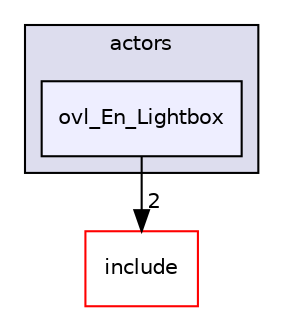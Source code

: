 digraph "src/overlays/actors/ovl_En_Lightbox" {
  compound=true
  node [ fontsize="10", fontname="Helvetica"];
  edge [ labelfontsize="10", labelfontname="Helvetica"];
  subgraph clusterdir_e93473484be31ce7bcb356bd643a22f8 {
    graph [ bgcolor="#ddddee", pencolor="black", label="actors" fontname="Helvetica", fontsize="10", URL="dir_e93473484be31ce7bcb356bd643a22f8.html"]
  dir_2ea71c6b5375ae9a72b8d09e3e124b15 [shape=box, label="ovl_En_Lightbox", style="filled", fillcolor="#eeeeff", pencolor="black", URL="dir_2ea71c6b5375ae9a72b8d09e3e124b15.html"];
  }
  dir_d44c64559bbebec7f509842c48db8b23 [shape=box label="include" fillcolor="white" style="filled" color="red" URL="dir_d44c64559bbebec7f509842c48db8b23.html"];
  dir_2ea71c6b5375ae9a72b8d09e3e124b15->dir_d44c64559bbebec7f509842c48db8b23 [headlabel="2", labeldistance=1.5 headhref="dir_000296_000000.html"];
}
